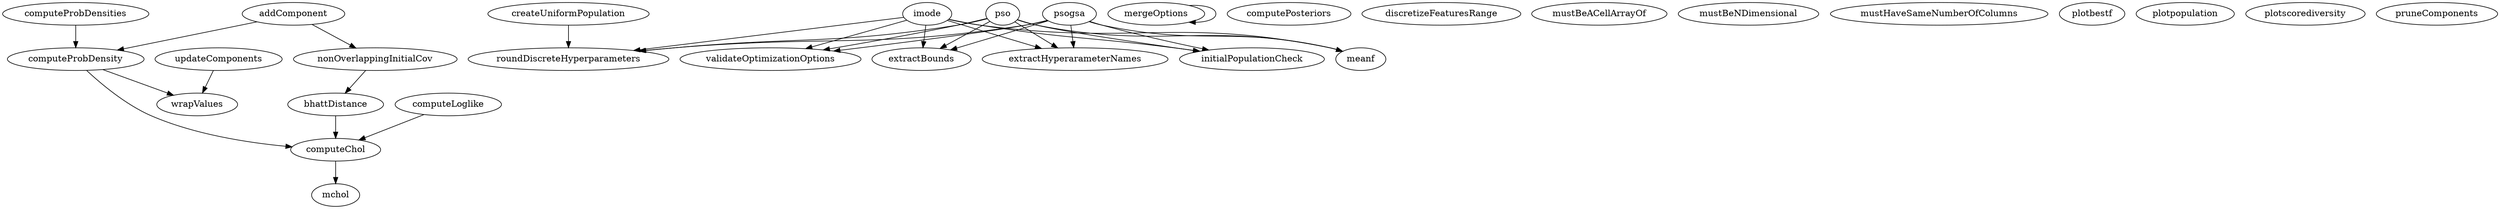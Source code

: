 /* Created by mdot for Matlab */
digraph m2html {
  addComponent -> computeProbDensity;
  addComponent -> nonOverlappingInitialCov;
  bhattDistance -> computeChol;
  computeChol -> mchol;
  computeLoglike -> computeChol;
  computeProbDensities -> computeProbDensity;
  computeProbDensity -> computeChol;
  computeProbDensity -> wrapValues;
  createUniformPopulation -> roundDiscreteHyperparameters;
  imode -> extractBounds;
  imode -> extractHyperarameterNames;
  imode -> initialPopulationCheck;
  imode -> meanf;
  imode -> roundDiscreteHyperparameters;
  imode -> validateOptimizationOptions;
  mergeOptions -> mergeOptions;
  nonOverlappingInitialCov -> bhattDistance;
  pso -> extractBounds;
  pso -> extractHyperarameterNames;
  pso -> initialPopulationCheck;
  pso -> meanf;
  pso -> roundDiscreteHyperparameters;
  pso -> validateOptimizationOptions;
  psogsa -> extractBounds;
  psogsa -> extractHyperarameterNames;
  psogsa -> initialPopulationCheck;
  psogsa -> meanf;
  psogsa -> roundDiscreteHyperparameters;
  psogsa -> validateOptimizationOptions;
  updateComponents -> wrapValues;

  addComponent [URL="addComponent.html"];
  bhattDistance [URL="bhattDistance.html"];
  computeChol [URL="computeChol.html"];
  computeLoglike [URL="computeLoglike.html"];
  computePosteriors [URL="computePosteriors.html"];
  computeProbDensities [URL="computeProbDensities.html"];
  computeProbDensity [URL="computeProbDensity.html"];
  createUniformPopulation [URL="createUniformPopulation.html"];
  discretizeFeaturesRange [URL="discretizeFeaturesRange.html"];
  extractBounds [URL="extractBounds.html"];
  extractHyperarameterNames [URL="extractHyperarameterNames.html"];
  imode [URL="imode.html"];
  initialPopulationCheck [URL="initialPopulationCheck.html"];
  mchol [URL="mchol.html"];
  meanf [URL="meanf.html"];
  mergeOptions [URL="mergeOptions.html"];
  mustBeACellArrayOf [URL="mustBeACellArrayOf.html"];
  mustBeNDimensional [URL="mustBeNDimensional.html"];
  mustHaveSameNumberOfColumns [URL="mustHaveSameNumberOfColumns.html"];
  nonOverlappingInitialCov [URL="nonOverlappingInitialCov.html"];
  plotbestf [URL="plotbestf.html"];
  plotpopulation [URL="plotpopulation.html"];
  plotscorediversity [URL="plotscorediversity.html"];
  pruneComponents [URL="pruneComponents.html"];
  pso [URL="pso.html"];
  psogsa [URL="psogsa.html"];
  roundDiscreteHyperparameters [URL="roundDiscreteHyperparameters.html"];
  updateComponents [URL="updateComponents.html"];
  validateOptimizationOptions [URL="validateOptimizationOptions.html"];
  wrapValues [URL="wrapValues.html"];
}